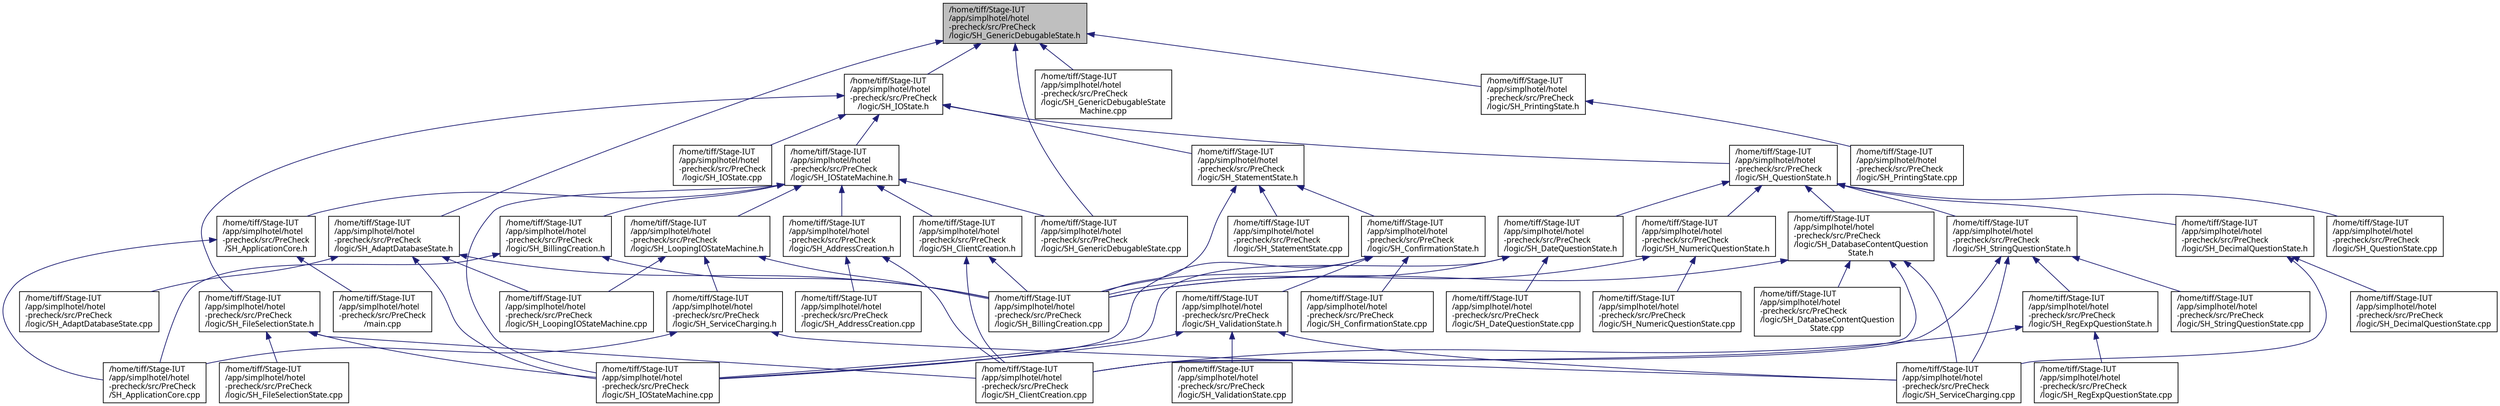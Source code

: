 digraph "/home/tiff/Stage-IUT/app/simplhotel/hotel-precheck/src/PreCheck/logic/SH_GenericDebugableState.h"
{
 // INTERACTIVE_SVG=YES
  bgcolor="transparent";
  edge [fontname="Verdana",fontsize="11",labelfontname="Verdana",labelfontsize="11"];
  node [fontname="Verdana",fontsize="11",shape=record];
  Node1 [label="/home/tiff/Stage-IUT\l/app/simplhotel/hotel\l-precheck/src/PreCheck\l/logic/SH_GenericDebugableState.h",height=0.2,width=0.4,color="black", fillcolor="grey75", style="filled" fontcolor="black"];
  Node1 -> Node2 [dir="back",color="midnightblue",fontsize="11",style="solid"];
  Node2 [label="/home/tiff/Stage-IUT\l/app/simplhotel/hotel\l-precheck/src/PreCheck\l/logic/SH_AdaptDatabaseState.h",height=0.2,width=0.4,color="black",URL="$SH__AdaptDatabaseState_8h.html"];
  Node2 -> Node3 [dir="back",color="midnightblue",fontsize="11",style="solid"];
  Node3 [label="/home/tiff/Stage-IUT\l/app/simplhotel/hotel\l-precheck/src/PreCheck\l/logic/SH_AdaptDatabaseState.cpp",height=0.2,width=0.4,color="black",URL="$SH__AdaptDatabaseState_8cpp.html"];
  Node2 -> Node4 [dir="back",color="midnightblue",fontsize="11",style="solid"];
  Node4 [label="/home/tiff/Stage-IUT\l/app/simplhotel/hotel\l-precheck/src/PreCheck\l/logic/SH_BillingCreation.cpp",height=0.2,width=0.4,color="black",URL="$SH__BillingCreation_8cpp.html"];
  Node2 -> Node5 [dir="back",color="midnightblue",fontsize="11",style="solid"];
  Node5 [label="/home/tiff/Stage-IUT\l/app/simplhotel/hotel\l-precheck/src/PreCheck\l/logic/SH_IOStateMachine.cpp",height=0.2,width=0.4,color="black",URL="$SH__IOStateMachine_8cpp.html"];
  Node2 -> Node6 [dir="back",color="midnightblue",fontsize="11",style="solid"];
  Node6 [label="/home/tiff/Stage-IUT\l/app/simplhotel/hotel\l-precheck/src/PreCheck\l/logic/SH_LoopingIOStateMachine.cpp",height=0.2,width=0.4,color="black",URL="$SH__LoopingIOStateMachine_8cpp.html"];
  Node1 -> Node7 [dir="back",color="midnightblue",fontsize="11",style="solid"];
  Node7 [label="/home/tiff/Stage-IUT\l/app/simplhotel/hotel\l-precheck/src/PreCheck\l/logic/SH_IOState.h",height=0.2,width=0.4,color="black",URL="$SH__IOState_8h.html"];
  Node7 -> Node8 [dir="back",color="midnightblue",fontsize="11",style="solid"];
  Node8 [label="/home/tiff/Stage-IUT\l/app/simplhotel/hotel\l-precheck/src/PreCheck\l/logic/SH_IOStateMachine.h",height=0.2,width=0.4,color="black",URL="$SH__IOStateMachine_8h.html"];
  Node8 -> Node9 [dir="back",color="midnightblue",fontsize="11",style="solid"];
  Node9 [label="/home/tiff/Stage-IUT\l/app/simplhotel/hotel\l-precheck/src/PreCheck\l/logic/SH_AddressCreation.h",height=0.2,width=0.4,color="black",URL="$SH__AddressCreation_8h.html"];
  Node9 -> Node10 [dir="back",color="midnightblue",fontsize="11",style="solid"];
  Node10 [label="/home/tiff/Stage-IUT\l/app/simplhotel/hotel\l-precheck/src/PreCheck\l/logic/SH_AddressCreation.cpp",height=0.2,width=0.4,color="black",URL="$SH__AddressCreation_8cpp.html"];
  Node9 -> Node11 [dir="back",color="midnightblue",fontsize="11",style="solid"];
  Node11 [label="/home/tiff/Stage-IUT\l/app/simplhotel/hotel\l-precheck/src/PreCheck\l/logic/SH_ClientCreation.cpp",height=0.2,width=0.4,color="black",URL="$SH__ClientCreation_8cpp.html"];
  Node8 -> Node12 [dir="back",color="midnightblue",fontsize="11",style="solid"];
  Node12 [label="/home/tiff/Stage-IUT\l/app/simplhotel/hotel\l-precheck/src/PreCheck\l/logic/SH_BillingCreation.h",height=0.2,width=0.4,color="black",URL="$SH__BillingCreation_8h.html"];
  Node12 -> Node4 [dir="back",color="midnightblue",fontsize="11",style="solid"];
  Node12 -> Node13 [dir="back",color="midnightblue",fontsize="11",style="solid"];
  Node13 [label="/home/tiff/Stage-IUT\l/app/simplhotel/hotel\l-precheck/src/PreCheck\l/SH_ApplicationCore.cpp",height=0.2,width=0.4,color="black",URL="$SH__ApplicationCore_8cpp.html"];
  Node8 -> Node14 [dir="back",color="midnightblue",fontsize="11",style="solid"];
  Node14 [label="/home/tiff/Stage-IUT\l/app/simplhotel/hotel\l-precheck/src/PreCheck\l/logic/SH_LoopingIOStateMachine.h",height=0.2,width=0.4,color="black",URL="$SH__LoopingIOStateMachine_8h.html"];
  Node14 -> Node4 [dir="back",color="midnightblue",fontsize="11",style="solid"];
  Node14 -> Node6 [dir="back",color="midnightblue",fontsize="11",style="solid"];
  Node14 -> Node15 [dir="back",color="midnightblue",fontsize="11",style="solid"];
  Node15 [label="/home/tiff/Stage-IUT\l/app/simplhotel/hotel\l-precheck/src/PreCheck\l/logic/SH_ServiceCharging.h",height=0.2,width=0.4,color="black",URL="$SH__ServiceCharging_8h.html"];
  Node15 -> Node16 [dir="back",color="midnightblue",fontsize="11",style="solid"];
  Node16 [label="/home/tiff/Stage-IUT\l/app/simplhotel/hotel\l-precheck/src/PreCheck\l/logic/SH_ServiceCharging.cpp",height=0.2,width=0.4,color="black",URL="$SH__ServiceCharging_8cpp.html"];
  Node15 -> Node13 [dir="back",color="midnightblue",fontsize="11",style="solid"];
  Node8 -> Node17 [dir="back",color="midnightblue",fontsize="11",style="solid"];
  Node17 [label="/home/tiff/Stage-IUT\l/app/simplhotel/hotel\l-precheck/src/PreCheck\l/logic/SH_ClientCreation.h",height=0.2,width=0.4,color="black",URL="$SH__ClientCreation_8h.html"];
  Node17 -> Node4 [dir="back",color="midnightblue",fontsize="11",style="solid"];
  Node17 -> Node11 [dir="back",color="midnightblue",fontsize="11",style="solid"];
  Node8 -> Node18 [dir="back",color="midnightblue",fontsize="11",style="solid"];
  Node18 [label="/home/tiff/Stage-IUT\l/app/simplhotel/hotel\l-precheck/src/PreCheck\l/logic/SH_GenericDebugableState.cpp",height=0.2,width=0.4,color="black",URL="$SH__GenericDebugableState_8cpp.html"];
  Node8 -> Node5 [dir="back",color="midnightblue",fontsize="11",style="solid"];
  Node8 -> Node19 [dir="back",color="midnightblue",fontsize="11",style="solid"];
  Node19 [label="/home/tiff/Stage-IUT\l/app/simplhotel/hotel\l-precheck/src/PreCheck\l/SH_ApplicationCore.h",height=0.2,width=0.4,color="black",URL="$SH__ApplicationCore_8h.html"];
  Node19 -> Node20 [dir="back",color="midnightblue",fontsize="11",style="solid"];
  Node20 [label="/home/tiff/Stage-IUT\l/app/simplhotel/hotel\l-precheck/src/PreCheck\l/main.cpp",height=0.2,width=0.4,color="black",URL="$main_8cpp.html"];
  Node19 -> Node13 [dir="back",color="midnightblue",fontsize="11",style="solid"];
  Node7 -> Node21 [dir="back",color="midnightblue",fontsize="11",style="solid"];
  Node21 [label="/home/tiff/Stage-IUT\l/app/simplhotel/hotel\l-precheck/src/PreCheck\l/logic/SH_StatementState.h",height=0.2,width=0.4,color="black",URL="$SH__StatementState_8h.html"];
  Node21 -> Node4 [dir="back",color="midnightblue",fontsize="11",style="solid"];
  Node21 -> Node22 [dir="back",color="midnightblue",fontsize="11",style="solid"];
  Node22 [label="/home/tiff/Stage-IUT\l/app/simplhotel/hotel\l-precheck/src/PreCheck\l/logic/SH_ConfirmationState.h",height=0.2,width=0.4,color="black",URL="$SH__ConfirmationState_8h.html"];
  Node22 -> Node4 [dir="back",color="midnightblue",fontsize="11",style="solid"];
  Node22 -> Node23 [dir="back",color="midnightblue",fontsize="11",style="solid"];
  Node23 [label="/home/tiff/Stage-IUT\l/app/simplhotel/hotel\l-precheck/src/PreCheck\l/logic/SH_ConfirmationState.cpp",height=0.2,width=0.4,color="black",URL="$SH__ConfirmationState_8cpp.html"];
  Node22 -> Node24 [dir="back",color="midnightblue",fontsize="11",style="solid"];
  Node24 [label="/home/tiff/Stage-IUT\l/app/simplhotel/hotel\l-precheck/src/PreCheck\l/logic/SH_ValidationState.h",height=0.2,width=0.4,color="black",URL="$SH__ValidationState_8h.html"];
  Node24 -> Node5 [dir="back",color="midnightblue",fontsize="11",style="solid"];
  Node24 -> Node16 [dir="back",color="midnightblue",fontsize="11",style="solid"];
  Node24 -> Node25 [dir="back",color="midnightblue",fontsize="11",style="solid"];
  Node25 [label="/home/tiff/Stage-IUT\l/app/simplhotel/hotel\l-precheck/src/PreCheck\l/logic/SH_ValidationState.cpp",height=0.2,width=0.4,color="black",URL="$SH__ValidationState_8cpp.html"];
  Node22 -> Node5 [dir="back",color="midnightblue",fontsize="11",style="solid"];
  Node21 -> Node26 [dir="back",color="midnightblue",fontsize="11",style="solid"];
  Node26 [label="/home/tiff/Stage-IUT\l/app/simplhotel/hotel\l-precheck/src/PreCheck\l/logic/SH_StatementState.cpp",height=0.2,width=0.4,color="black",URL="$SH__StatementState_8cpp.html"];
  Node7 -> Node27 [dir="back",color="midnightblue",fontsize="11",style="solid"];
  Node27 [label="/home/tiff/Stage-IUT\l/app/simplhotel/hotel\l-precheck/src/PreCheck\l/logic/SH_QuestionState.h",height=0.2,width=0.4,color="black",URL="$SH__QuestionState_8h.html"];
  Node27 -> Node28 [dir="back",color="midnightblue",fontsize="11",style="solid"];
  Node28 [label="/home/tiff/Stage-IUT\l/app/simplhotel/hotel\l-precheck/src/PreCheck\l/logic/SH_NumericQuestionState.h",height=0.2,width=0.4,color="black",URL="$SH__NumericQuestionState_8h.html"];
  Node28 -> Node4 [dir="back",color="midnightblue",fontsize="11",style="solid"];
  Node28 -> Node29 [dir="back",color="midnightblue",fontsize="11",style="solid"];
  Node29 [label="/home/tiff/Stage-IUT\l/app/simplhotel/hotel\l-precheck/src/PreCheck\l/logic/SH_NumericQuestionState.cpp",height=0.2,width=0.4,color="black",URL="$SH__NumericQuestionState_8cpp.html"];
  Node27 -> Node30 [dir="back",color="midnightblue",fontsize="11",style="solid"];
  Node30 [label="/home/tiff/Stage-IUT\l/app/simplhotel/hotel\l-precheck/src/PreCheck\l/logic/SH_DateQuestionState.h",height=0.2,width=0.4,color="black",URL="$SH__DateQuestionState_8h.html"];
  Node30 -> Node4 [dir="back",color="midnightblue",fontsize="11",style="solid"];
  Node30 -> Node31 [dir="back",color="midnightblue",fontsize="11",style="solid"];
  Node31 [label="/home/tiff/Stage-IUT\l/app/simplhotel/hotel\l-precheck/src/PreCheck\l/logic/SH_DateQuestionState.cpp",height=0.2,width=0.4,color="black",URL="$SH__DateQuestionState_8cpp.html"];
  Node30 -> Node5 [dir="back",color="midnightblue",fontsize="11",style="solid"];
  Node27 -> Node32 [dir="back",color="midnightblue",fontsize="11",style="solid"];
  Node32 [label="/home/tiff/Stage-IUT\l/app/simplhotel/hotel\l-precheck/src/PreCheck\l/logic/SH_DatabaseContentQuestion\lState.h",height=0.2,width=0.4,color="black",URL="$SH__DatabaseContentQuestionState_8h.html"];
  Node32 -> Node4 [dir="back",color="midnightblue",fontsize="11",style="solid"];
  Node32 -> Node11 [dir="back",color="midnightblue",fontsize="11",style="solid"];
  Node32 -> Node33 [dir="back",color="midnightblue",fontsize="11",style="solid"];
  Node33 [label="/home/tiff/Stage-IUT\l/app/simplhotel/hotel\l-precheck/src/PreCheck\l/logic/SH_DatabaseContentQuestion\lState.cpp",height=0.2,width=0.4,color="black",URL="$SH__DatabaseContentQuestionState_8cpp.html"];
  Node32 -> Node16 [dir="back",color="midnightblue",fontsize="11",style="solid"];
  Node27 -> Node34 [dir="back",color="midnightblue",fontsize="11",style="solid"];
  Node34 [label="/home/tiff/Stage-IUT\l/app/simplhotel/hotel\l-precheck/src/PreCheck\l/logic/SH_StringQuestionState.h",height=0.2,width=0.4,color="black",URL="$SH__StringQuestionState_8h.html"];
  Node34 -> Node11 [dir="back",color="midnightblue",fontsize="11",style="solid"];
  Node34 -> Node35 [dir="back",color="midnightblue",fontsize="11",style="solid"];
  Node35 [label="/home/tiff/Stage-IUT\l/app/simplhotel/hotel\l-precheck/src/PreCheck\l/logic/SH_RegExpQuestionState.h",height=0.2,width=0.4,color="black",URL="$SH__RegExpQuestionState_8h.html"];
  Node35 -> Node11 [dir="back",color="midnightblue",fontsize="11",style="solid"];
  Node35 -> Node36 [dir="back",color="midnightblue",fontsize="11",style="solid"];
  Node36 [label="/home/tiff/Stage-IUT\l/app/simplhotel/hotel\l-precheck/src/PreCheck\l/logic/SH_RegExpQuestionState.cpp",height=0.2,width=0.4,color="black",URL="$SH__RegExpQuestionState_8cpp.html"];
  Node34 -> Node16 [dir="back",color="midnightblue",fontsize="11",style="solid"];
  Node34 -> Node37 [dir="back",color="midnightblue",fontsize="11",style="solid"];
  Node37 [label="/home/tiff/Stage-IUT\l/app/simplhotel/hotel\l-precheck/src/PreCheck\l/logic/SH_StringQuestionState.cpp",height=0.2,width=0.4,color="black",URL="$SH__StringQuestionState_8cpp.html"];
  Node27 -> Node38 [dir="back",color="midnightblue",fontsize="11",style="solid"];
  Node38 [label="/home/tiff/Stage-IUT\l/app/simplhotel/hotel\l-precheck/src/PreCheck\l/logic/SH_DecimalQuestionState.h",height=0.2,width=0.4,color="black",URL="$SH__DecimalQuestionState_8h.html"];
  Node38 -> Node39 [dir="back",color="midnightblue",fontsize="11",style="solid"];
  Node39 [label="/home/tiff/Stage-IUT\l/app/simplhotel/hotel\l-precheck/src/PreCheck\l/logic/SH_DecimalQuestionState.cpp",height=0.2,width=0.4,color="black",URL="$SH__DecimalQuestionState_8cpp.html"];
  Node38 -> Node16 [dir="back",color="midnightblue",fontsize="11",style="solid"];
  Node27 -> Node40 [dir="back",color="midnightblue",fontsize="11",style="solid"];
  Node40 [label="/home/tiff/Stage-IUT\l/app/simplhotel/hotel\l-precheck/src/PreCheck\l/logic/SH_QuestionState.cpp",height=0.2,width=0.4,color="black",URL="$SH__QuestionState_8cpp.html"];
  Node7 -> Node41 [dir="back",color="midnightblue",fontsize="11",style="solid"];
  Node41 [label="/home/tiff/Stage-IUT\l/app/simplhotel/hotel\l-precheck/src/PreCheck\l/logic/SH_FileSelectionState.h",height=0.2,width=0.4,color="black",URL="$SH__FileSelectionState_8h.html"];
  Node41 -> Node11 [dir="back",color="midnightblue",fontsize="11",style="solid"];
  Node41 -> Node42 [dir="back",color="midnightblue",fontsize="11",style="solid"];
  Node42 [label="/home/tiff/Stage-IUT\l/app/simplhotel/hotel\l-precheck/src/PreCheck\l/logic/SH_FileSelectionState.cpp",height=0.2,width=0.4,color="black",URL="$SH__FileSelectionState_8cpp.html"];
  Node41 -> Node5 [dir="back",color="midnightblue",fontsize="11",style="solid"];
  Node7 -> Node43 [dir="back",color="midnightblue",fontsize="11",style="solid"];
  Node43 [label="/home/tiff/Stage-IUT\l/app/simplhotel/hotel\l-precheck/src/PreCheck\l/logic/SH_IOState.cpp",height=0.2,width=0.4,color="black",URL="$SH__IOState_8cpp.html"];
  Node1 -> Node18 [dir="back",color="midnightblue",fontsize="11",style="solid"];
  Node1 -> Node44 [dir="back",color="midnightblue",fontsize="11",style="solid"];
  Node44 [label="/home/tiff/Stage-IUT\l/app/simplhotel/hotel\l-precheck/src/PreCheck\l/logic/SH_GenericDebugableState\lMachine.cpp",height=0.2,width=0.4,color="black",URL="$SH__GenericDebugableStateMachine_8cpp.html"];
  Node1 -> Node45 [dir="back",color="midnightblue",fontsize="11",style="solid"];
  Node45 [label="/home/tiff/Stage-IUT\l/app/simplhotel/hotel\l-precheck/src/PreCheck\l/logic/SH_PrintingState.h",height=0.2,width=0.4,color="black",URL="$SH__PrintingState_8h.html"];
  Node45 -> Node46 [dir="back",color="midnightblue",fontsize="11",style="solid"];
  Node46 [label="/home/tiff/Stage-IUT\l/app/simplhotel/hotel\l-precheck/src/PreCheck\l/logic/SH_PrintingState.cpp",height=0.2,width=0.4,color="black",URL="$SH__PrintingState_8cpp.html"];
}
